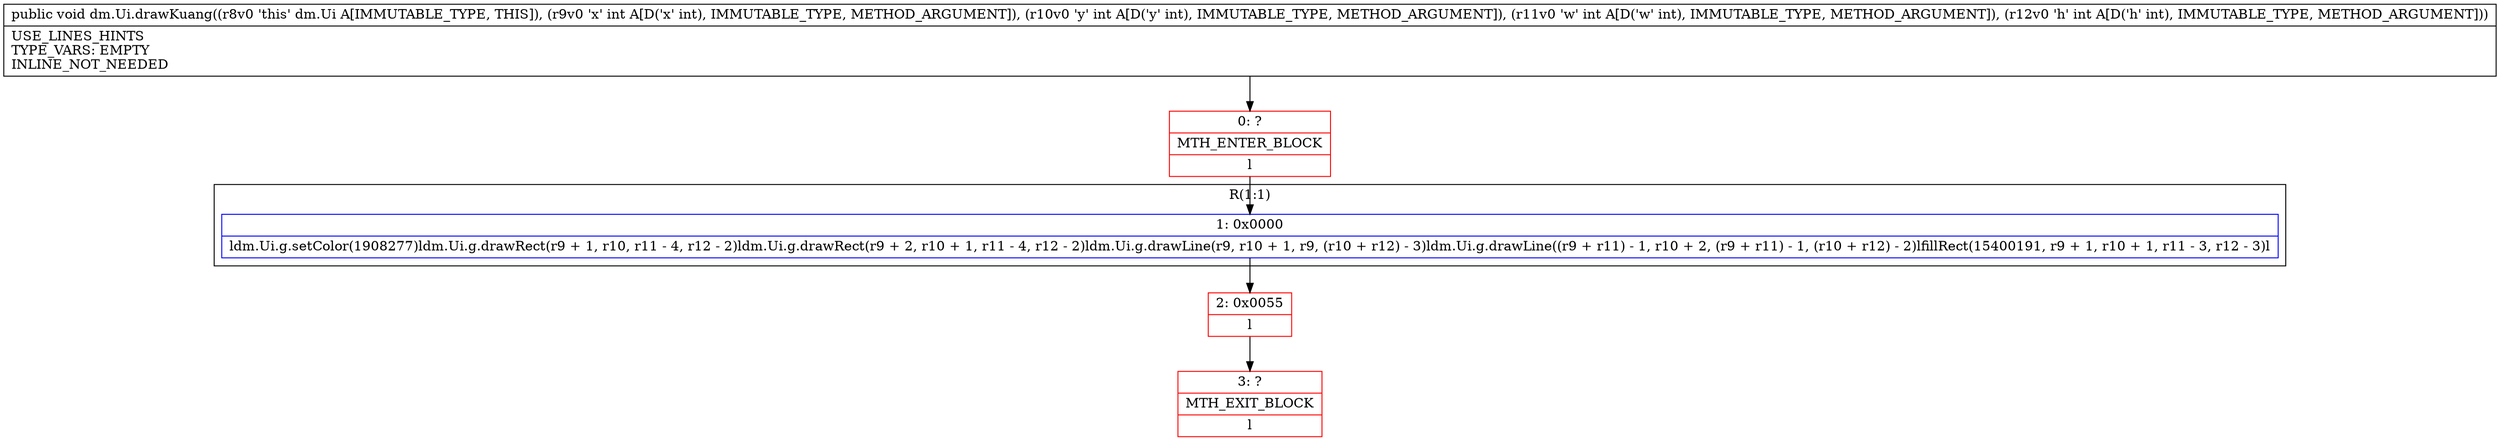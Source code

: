 digraph "CFG fordm.Ui.drawKuang(IIII)V" {
subgraph cluster_Region_1158553746 {
label = "R(1:1)";
node [shape=record,color=blue];
Node_1 [shape=record,label="{1\:\ 0x0000|ldm.Ui.g.setColor(1908277)ldm.Ui.g.drawRect(r9 + 1, r10, r11 \- 4, r12 \- 2)ldm.Ui.g.drawRect(r9 + 2, r10 + 1, r11 \- 4, r12 \- 2)ldm.Ui.g.drawLine(r9, r10 + 1, r9, (r10 + r12) \- 3)ldm.Ui.g.drawLine((r9 + r11) \- 1, r10 + 2, (r9 + r11) \- 1, (r10 + r12) \- 2)lfillRect(15400191, r9 + 1, r10 + 1, r11 \- 3, r12 \- 3)l}"];
}
Node_0 [shape=record,color=red,label="{0\:\ ?|MTH_ENTER_BLOCK\l|l}"];
Node_2 [shape=record,color=red,label="{2\:\ 0x0055|l}"];
Node_3 [shape=record,color=red,label="{3\:\ ?|MTH_EXIT_BLOCK\l|l}"];
MethodNode[shape=record,label="{public void dm.Ui.drawKuang((r8v0 'this' dm.Ui A[IMMUTABLE_TYPE, THIS]), (r9v0 'x' int A[D('x' int), IMMUTABLE_TYPE, METHOD_ARGUMENT]), (r10v0 'y' int A[D('y' int), IMMUTABLE_TYPE, METHOD_ARGUMENT]), (r11v0 'w' int A[D('w' int), IMMUTABLE_TYPE, METHOD_ARGUMENT]), (r12v0 'h' int A[D('h' int), IMMUTABLE_TYPE, METHOD_ARGUMENT]))  | USE_LINES_HINTS\lTYPE_VARS: EMPTY\lINLINE_NOT_NEEDED\l}"];
MethodNode -> Node_0;
Node_1 -> Node_2;
Node_0 -> Node_1;
Node_2 -> Node_3;
}

